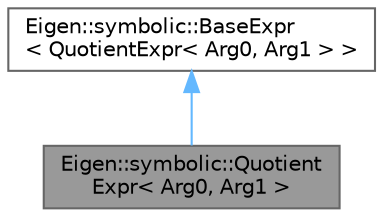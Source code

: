 digraph "Eigen::symbolic::QuotientExpr&lt; Arg0, Arg1 &gt;"
{
 // LATEX_PDF_SIZE
  bgcolor="transparent";
  edge [fontname=Helvetica,fontsize=10,labelfontname=Helvetica,labelfontsize=10];
  node [fontname=Helvetica,fontsize=10,shape=box,height=0.2,width=0.4];
  Node1 [id="Node000001",label="Eigen::symbolic::Quotient\lExpr\< Arg0, Arg1 \>",height=0.2,width=0.4,color="gray40", fillcolor="grey60", style="filled", fontcolor="black",tooltip=" "];
  Node2 -> Node1 [id="edge2_Node000001_Node000002",dir="back",color="steelblue1",style="solid",tooltip=" "];
  Node2 [id="Node000002",label="Eigen::symbolic::BaseExpr\l\< QuotientExpr\< Arg0, Arg1 \> \>",height=0.2,width=0.4,color="gray40", fillcolor="white", style="filled",URL="$classEigen_1_1symbolic_1_1BaseExpr.html",tooltip=" "];
}

